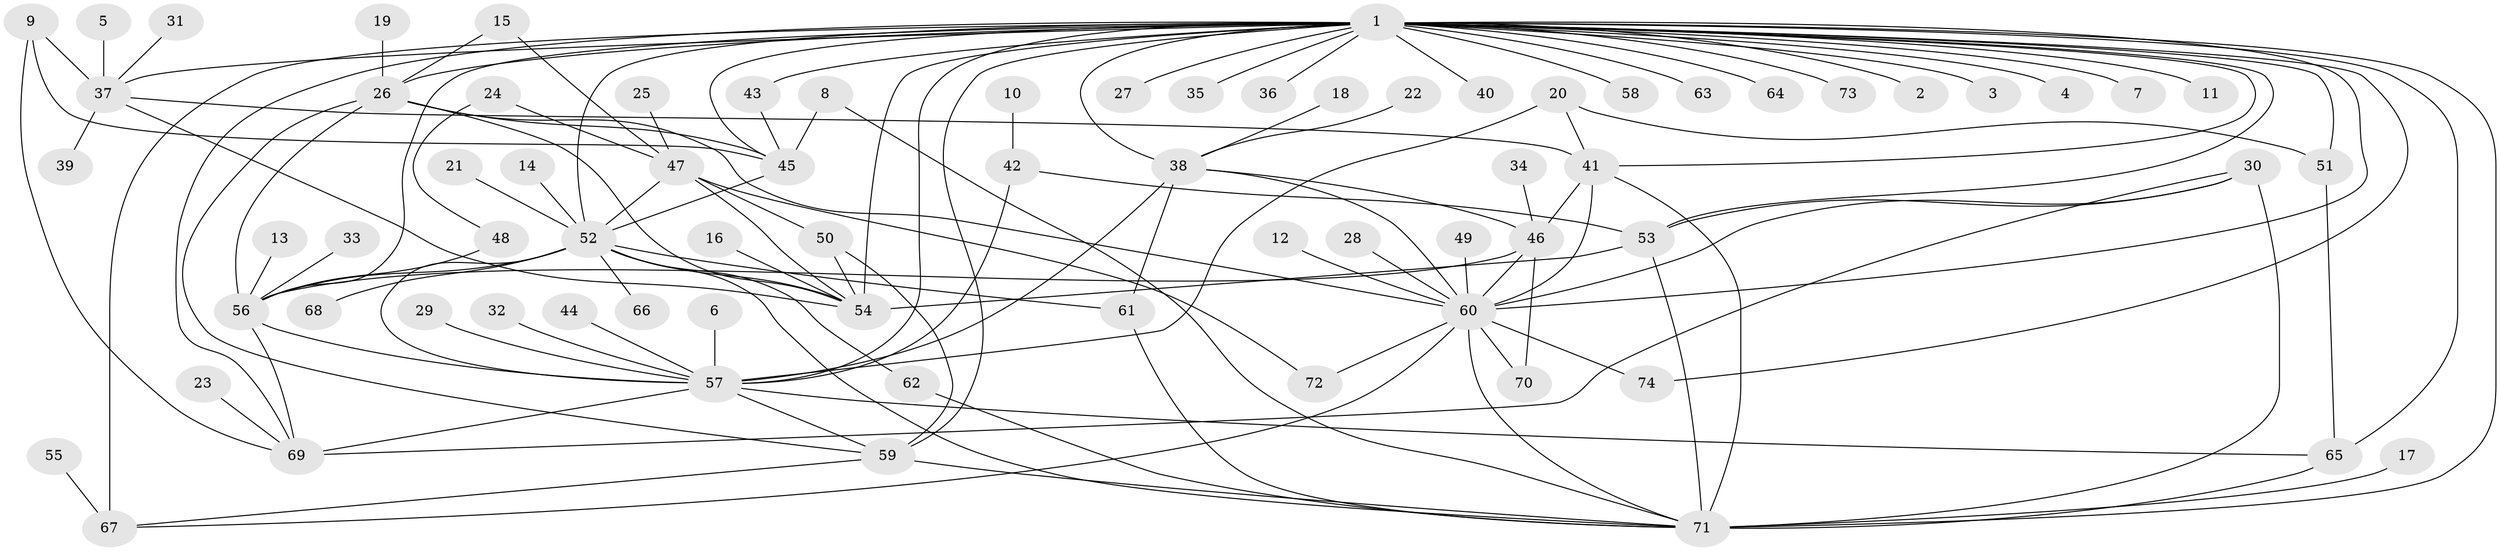 // original degree distribution, {37: 0.006802721088435374, 7: 0.027210884353741496, 1: 0.4421768707482993, 9: 0.027210884353741496, 15: 0.006802721088435374, 5: 0.07482993197278912, 3: 0.10204081632653061, 13: 0.006802721088435374, 8: 0.02040816326530612, 4: 0.047619047619047616, 2: 0.21768707482993196, 6: 0.02040816326530612}
// Generated by graph-tools (version 1.1) at 2025/26/03/09/25 03:26:02]
// undirected, 74 vertices, 126 edges
graph export_dot {
graph [start="1"]
  node [color=gray90,style=filled];
  1;
  2;
  3;
  4;
  5;
  6;
  7;
  8;
  9;
  10;
  11;
  12;
  13;
  14;
  15;
  16;
  17;
  18;
  19;
  20;
  21;
  22;
  23;
  24;
  25;
  26;
  27;
  28;
  29;
  30;
  31;
  32;
  33;
  34;
  35;
  36;
  37;
  38;
  39;
  40;
  41;
  42;
  43;
  44;
  45;
  46;
  47;
  48;
  49;
  50;
  51;
  52;
  53;
  54;
  55;
  56;
  57;
  58;
  59;
  60;
  61;
  62;
  63;
  64;
  65;
  66;
  67;
  68;
  69;
  70;
  71;
  72;
  73;
  74;
  1 -- 2 [weight=1.0];
  1 -- 3 [weight=1.0];
  1 -- 4 [weight=1.0];
  1 -- 7 [weight=1.0];
  1 -- 11 [weight=1.0];
  1 -- 26 [weight=1.0];
  1 -- 27 [weight=1.0];
  1 -- 35 [weight=1.0];
  1 -- 36 [weight=1.0];
  1 -- 37 [weight=1.0];
  1 -- 38 [weight=1.0];
  1 -- 40 [weight=1.0];
  1 -- 41 [weight=1.0];
  1 -- 43 [weight=2.0];
  1 -- 45 [weight=2.0];
  1 -- 51 [weight=1.0];
  1 -- 52 [weight=1.0];
  1 -- 53 [weight=2.0];
  1 -- 54 [weight=1.0];
  1 -- 56 [weight=1.0];
  1 -- 57 [weight=2.0];
  1 -- 58 [weight=1.0];
  1 -- 59 [weight=1.0];
  1 -- 60 [weight=1.0];
  1 -- 63 [weight=1.0];
  1 -- 64 [weight=1.0];
  1 -- 65 [weight=1.0];
  1 -- 67 [weight=2.0];
  1 -- 69 [weight=1.0];
  1 -- 71 [weight=2.0];
  1 -- 73 [weight=1.0];
  1 -- 74 [weight=1.0];
  5 -- 37 [weight=1.0];
  6 -- 57 [weight=1.0];
  8 -- 45 [weight=1.0];
  8 -- 71 [weight=1.0];
  9 -- 37 [weight=1.0];
  9 -- 45 [weight=1.0];
  9 -- 69 [weight=1.0];
  10 -- 42 [weight=1.0];
  12 -- 60 [weight=1.0];
  13 -- 56 [weight=1.0];
  14 -- 52 [weight=1.0];
  15 -- 26 [weight=1.0];
  15 -- 47 [weight=1.0];
  16 -- 54 [weight=1.0];
  17 -- 71 [weight=1.0];
  18 -- 38 [weight=1.0];
  19 -- 26 [weight=1.0];
  20 -- 41 [weight=1.0];
  20 -- 51 [weight=1.0];
  20 -- 57 [weight=1.0];
  21 -- 52 [weight=1.0];
  22 -- 38 [weight=1.0];
  23 -- 69 [weight=1.0];
  24 -- 47 [weight=1.0];
  24 -- 48 [weight=1.0];
  25 -- 47 [weight=1.0];
  26 -- 45 [weight=1.0];
  26 -- 54 [weight=1.0];
  26 -- 56 [weight=1.0];
  26 -- 59 [weight=1.0];
  26 -- 60 [weight=2.0];
  28 -- 60 [weight=1.0];
  29 -- 57 [weight=1.0];
  30 -- 53 [weight=1.0];
  30 -- 60 [weight=1.0];
  30 -- 69 [weight=1.0];
  30 -- 71 [weight=1.0];
  31 -- 37 [weight=1.0];
  32 -- 57 [weight=1.0];
  33 -- 56 [weight=1.0];
  34 -- 46 [weight=1.0];
  37 -- 39 [weight=1.0];
  37 -- 41 [weight=1.0];
  37 -- 54 [weight=2.0];
  38 -- 46 [weight=1.0];
  38 -- 57 [weight=1.0];
  38 -- 60 [weight=1.0];
  38 -- 61 [weight=1.0];
  41 -- 46 [weight=1.0];
  41 -- 60 [weight=2.0];
  41 -- 71 [weight=1.0];
  42 -- 53 [weight=1.0];
  42 -- 57 [weight=1.0];
  43 -- 45 [weight=1.0];
  44 -- 57 [weight=1.0];
  45 -- 52 [weight=1.0];
  46 -- 56 [weight=1.0];
  46 -- 60 [weight=1.0];
  46 -- 70 [weight=1.0];
  47 -- 50 [weight=1.0];
  47 -- 52 [weight=1.0];
  47 -- 54 [weight=1.0];
  47 -- 72 [weight=1.0];
  48 -- 56 [weight=1.0];
  49 -- 60 [weight=1.0];
  50 -- 54 [weight=1.0];
  50 -- 59 [weight=1.0];
  51 -- 65 [weight=1.0];
  52 -- 54 [weight=1.0];
  52 -- 56 [weight=1.0];
  52 -- 57 [weight=1.0];
  52 -- 61 [weight=1.0];
  52 -- 62 [weight=1.0];
  52 -- 66 [weight=1.0];
  52 -- 68 [weight=1.0];
  52 -- 71 [weight=1.0];
  53 -- 54 [weight=1.0];
  53 -- 71 [weight=1.0];
  55 -- 67 [weight=1.0];
  56 -- 57 [weight=1.0];
  56 -- 69 [weight=1.0];
  57 -- 59 [weight=1.0];
  57 -- 65 [weight=1.0];
  57 -- 69 [weight=2.0];
  59 -- 67 [weight=1.0];
  59 -- 71 [weight=1.0];
  60 -- 67 [weight=1.0];
  60 -- 70 [weight=2.0];
  60 -- 71 [weight=1.0];
  60 -- 72 [weight=1.0];
  60 -- 74 [weight=1.0];
  61 -- 71 [weight=1.0];
  62 -- 71 [weight=1.0];
  65 -- 71 [weight=1.0];
}
